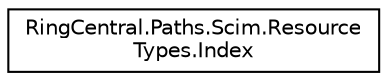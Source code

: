 digraph "Graphical Class Hierarchy"
{
 // LATEX_PDF_SIZE
  edge [fontname="Helvetica",fontsize="10",labelfontname="Helvetica",labelfontsize="10"];
  node [fontname="Helvetica",fontsize="10",shape=record];
  rankdir="LR";
  Node0 [label="RingCentral.Paths.Scim.Resource\lTypes.Index",height=0.2,width=0.4,color="black", fillcolor="white", style="filled",URL="$classRingCentral_1_1Paths_1_1Scim_1_1ResourceTypes_1_1Index.html",tooltip=" "];
}
